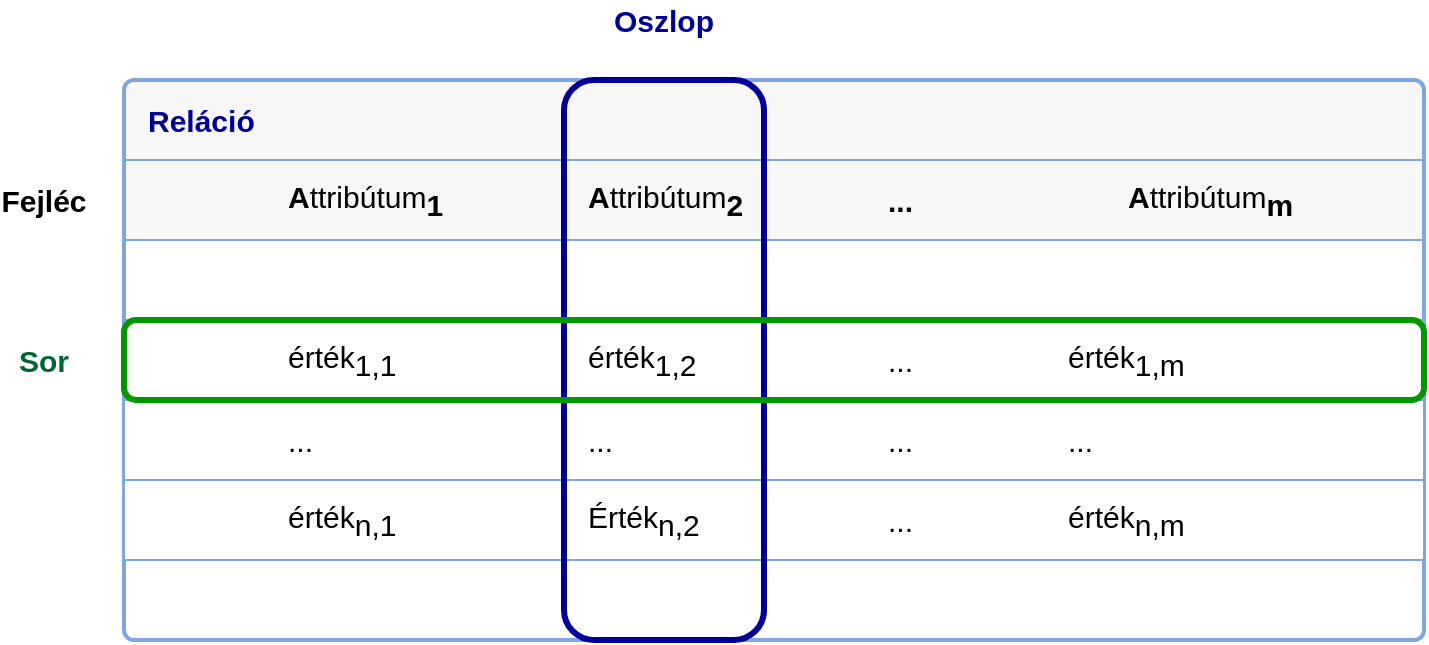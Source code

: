 <mxfile version="12.1.7" type="device" pages="1"><diagram id="SQbIwZK8XQ59uNARyplK" name="Page-1"><mxGraphModel dx="1072" dy="952" grid="1" gridSize="10" guides="1" tooltips="1" connect="1" arrows="1" fold="1" page="1" pageScale="1" pageWidth="850" pageHeight="1100" math="0" shadow="0"><root><mxCell id="0"/><mxCell id="1" parent="0"/><mxCell id="Xb68Da2k7YoaTOBOFLmS-1" value="" style="html=1;shadow=0;dashed=0;shape=mxgraph.bootstrap.rrect;rSize=5;strokeColor=#7EA6E0;fillColor=#ffffff;whiteSpace=wrap;fontColor=#000000;strokeWidth=2;fontSize=15;" vertex="1" parent="1"><mxGeometry x="80" y="60" width="650" height="280" as="geometry"/></mxCell><mxCell id="Xb68Da2k7YoaTOBOFLmS-2" value="&lt;font color=&quot;#000099&quot; style=&quot;font-size: 15px;&quot;&gt;Reláció&lt;/font&gt;" style="html=1;shadow=0;dashed=0;shape=mxgraph.bootstrap.topButton;rSize=5;strokeColor=inherit;fillColor=#000000;fillOpacity=3;fontColor=#999999;fontSize=15;fontStyle=1;align=left;spacingLeft=10;whiteSpace=wrap;resizeWidth=1;" vertex="1" parent="Xb68Da2k7YoaTOBOFLmS-1"><mxGeometry width="650" height="40" relative="1" as="geometry"/></mxCell><mxCell id="Xb68Da2k7YoaTOBOFLmS-4" value="" style="html=1;shadow=0;dashed=0;shape=mxgraph.bootstrap.rect;strokeColor=inherit;fillColor=#000000;fillOpacity=3;whiteSpace=wrap;resizeWidth=1;fontSize=15;" vertex="1" parent="Xb68Da2k7YoaTOBOFLmS-1"><mxGeometry width="650" height="40" relative="1" as="geometry"><mxPoint y="40" as="offset"/></mxGeometry></mxCell><mxCell id="Xb68Da2k7YoaTOBOFLmS-6" value="A&lt;span style=&quot;font-weight: normal; font-size: 15px;&quot;&gt;ttribútum&lt;/span&gt;&lt;sub style=&quot;font-size: 15px;&quot;&gt;1&lt;/sub&gt;" style="html=1;shadow=0;dashed=0;shape=mxgraph.bootstrap.rect;strokeColor=none;fillColor=none;fontSize=15;fontStyle=1;align=left;whiteSpace=wrap;resizeHeight=1;" vertex="1" parent="Xb68Da2k7YoaTOBOFLmS-4"><mxGeometry width="150" height="40" relative="1" as="geometry"><mxPoint x="80" as="offset"/></mxGeometry></mxCell><mxCell id="Xb68Da2k7YoaTOBOFLmS-7" value="A&lt;span style=&quot;font-weight: normal; font-size: 15px;&quot;&gt;ttribútum&lt;/span&gt;&lt;sub style=&quot;font-size: 15px;&quot;&gt;2&lt;/sub&gt;" style="html=1;shadow=0;dashed=0;shape=mxgraph.bootstrap.rect;strokeColor=none;fillColor=none;fontSize=15;fontStyle=1;align=left;whiteSpace=wrap;resizeHeight=1;" vertex="1" parent="Xb68Da2k7YoaTOBOFLmS-4"><mxGeometry width="150" height="40" relative="1" as="geometry"><mxPoint x="230" as="offset"/></mxGeometry></mxCell><mxCell id="Xb68Da2k7YoaTOBOFLmS-8" value="..." style="html=1;shadow=0;dashed=0;shape=mxgraph.bootstrap.rect;strokeColor=none;fillColor=none;fontSize=15;fontStyle=1;align=left;whiteSpace=wrap;resizeHeight=1;" vertex="1" parent="Xb68Da2k7YoaTOBOFLmS-4"><mxGeometry width="150" height="40" relative="1" as="geometry"><mxPoint x="380" as="offset"/></mxGeometry></mxCell><mxCell id="Xb68Da2k7YoaTOBOFLmS-9" value="A&lt;span style=&quot;font-weight: normal; font-size: 15px;&quot;&gt;ttribútum&lt;/span&gt;&lt;span style=&quot;font-size: 15px;&quot;&gt;&lt;sub style=&quot;font-size: 15px;&quot;&gt;m&lt;/sub&gt;&lt;/span&gt;" style="html=1;shadow=0;dashed=0;shape=mxgraph.bootstrap.rect;strokeColor=none;fillColor=none;fontSize=15;fontStyle=1;align=left;whiteSpace=wrap;resizeHeight=1;" vertex="1" parent="Xb68Da2k7YoaTOBOFLmS-4"><mxGeometry width="100" height="40" relative="1" as="geometry"><mxPoint x="500" as="offset"/></mxGeometry></mxCell><mxCell id="Xb68Da2k7YoaTOBOFLmS-35" value="" style="strokeColor=inherit;fillColor=inherit;gradientColor=inherit;html=1;shadow=0;dashed=0;shape=mxgraph.bootstrap.rect;whiteSpace=wrap;resizeWidth=1;fontSize=15;" vertex="1" parent="Xb68Da2k7YoaTOBOFLmS-1"><mxGeometry y="160" width="650" height="40" as="geometry"><mxPoint y="80" as="offset"/></mxGeometry></mxCell><mxCell id="Xb68Da2k7YoaTOBOFLmS-37" value="..." style="html=1;shadow=0;dashed=0;shape=mxgraph.bootstrap.rect;strokeColor=none;fillColor=none;fontSize=15;align=left;whiteSpace=wrap;resizeHeight=1;" vertex="1" parent="Xb68Da2k7YoaTOBOFLmS-35"><mxGeometry width="150" height="40" relative="1" as="geometry"><mxPoint x="80" as="offset"/></mxGeometry></mxCell><mxCell id="Xb68Da2k7YoaTOBOFLmS-38" value="..." style="html=1;shadow=0;dashed=0;shape=mxgraph.bootstrap.rect;strokeColor=none;fillColor=none;fontSize=15;align=left;whiteSpace=wrap;resizeHeight=1;" vertex="1" parent="Xb68Da2k7YoaTOBOFLmS-35"><mxGeometry width="150" height="40" relative="1" as="geometry"><mxPoint x="230" as="offset"/></mxGeometry></mxCell><mxCell id="Xb68Da2k7YoaTOBOFLmS-39" value="..." style="html=1;shadow=0;dashed=0;shape=mxgraph.bootstrap.rect;strokeColor=none;fillColor=none;fontSize=15;align=left;whiteSpace=wrap;resizeHeight=1;" vertex="1" parent="Xb68Da2k7YoaTOBOFLmS-35"><mxGeometry width="150" height="40" relative="1" as="geometry"><mxPoint x="380" as="offset"/></mxGeometry></mxCell><mxCell id="Xb68Da2k7YoaTOBOFLmS-40" value="..." style="html=1;shadow=0;dashed=0;shape=mxgraph.bootstrap.rect;strokeColor=none;fillColor=none;fontSize=15;align=left;whiteSpace=wrap;resizeHeight=1;" vertex="1" parent="Xb68Da2k7YoaTOBOFLmS-35"><mxGeometry x="390" width="121.875" height="40" as="geometry"><mxPoint x="80" as="offset"/></mxGeometry></mxCell><mxCell id="Xb68Da2k7YoaTOBOFLmS-11" value="" style="strokeColor=inherit;fillColor=inherit;gradientColor=inherit;html=1;shadow=0;dashed=0;shape=mxgraph.bootstrap.rect;whiteSpace=wrap;resizeWidth=1;fontSize=15;" vertex="1" parent="Xb68Da2k7YoaTOBOFLmS-1"><mxGeometry width="650" height="40" relative="1" as="geometry"><mxPoint y="120" as="offset"/></mxGeometry></mxCell><mxCell id="Xb68Da2k7YoaTOBOFLmS-13" value="érték&lt;sub style=&quot;font-size: 15px&quot;&gt;1,1&lt;/sub&gt;" style="html=1;shadow=0;dashed=0;shape=mxgraph.bootstrap.rect;strokeColor=none;fillColor=none;fontSize=15;align=left;whiteSpace=wrap;resizeHeight=1;" vertex="1" parent="Xb68Da2k7YoaTOBOFLmS-11"><mxGeometry width="150" height="40" relative="1" as="geometry"><mxPoint x="80" as="offset"/></mxGeometry></mxCell><mxCell id="Xb68Da2k7YoaTOBOFLmS-14" value="érték&lt;sub style=&quot;font-size: 15px&quot;&gt;1,2&lt;/sub&gt;" style="html=1;shadow=0;dashed=0;shape=mxgraph.bootstrap.rect;strokeColor=none;fillColor=none;fontSize=15;align=left;whiteSpace=wrap;resizeHeight=1;" vertex="1" parent="Xb68Da2k7YoaTOBOFLmS-11"><mxGeometry width="150" height="40" relative="1" as="geometry"><mxPoint x="230" as="offset"/></mxGeometry></mxCell><mxCell id="Xb68Da2k7YoaTOBOFLmS-15" value="..." style="html=1;shadow=0;dashed=0;shape=mxgraph.bootstrap.rect;strokeColor=none;fillColor=none;fontSize=15;align=left;whiteSpace=wrap;resizeHeight=1;" vertex="1" parent="Xb68Da2k7YoaTOBOFLmS-11"><mxGeometry width="150" height="40" relative="1" as="geometry"><mxPoint x="380" as="offset"/></mxGeometry></mxCell><mxCell id="Xb68Da2k7YoaTOBOFLmS-33" value="érték&lt;sub style=&quot;font-size: 15px&quot;&gt;1,m&lt;/sub&gt;" style="html=1;shadow=0;dashed=0;shape=mxgraph.bootstrap.rect;strokeColor=none;fillColor=none;fontSize=15;align=left;whiteSpace=wrap;resizeHeight=1;" vertex="1" parent="Xb68Da2k7YoaTOBOFLmS-11"><mxGeometry x="390" width="121.875" height="40" as="geometry"><mxPoint x="80" as="offset"/></mxGeometry></mxCell><mxCell id="Xb68Da2k7YoaTOBOFLmS-41" value="" style="strokeColor=inherit;fillColor=inherit;gradientColor=inherit;html=1;shadow=0;dashed=0;shape=mxgraph.bootstrap.rect;whiteSpace=wrap;resizeWidth=1;fontSize=15;" vertex="1" parent="Xb68Da2k7YoaTOBOFLmS-1"><mxGeometry y="200" width="650" height="40" as="geometry"><mxPoint y="80" as="offset"/></mxGeometry></mxCell><mxCell id="Xb68Da2k7YoaTOBOFLmS-43" value="érték&lt;sub style=&quot;font-size: 15px&quot;&gt;n,1&lt;/sub&gt;" style="html=1;shadow=0;dashed=0;shape=mxgraph.bootstrap.rect;strokeColor=none;fillColor=none;fontSize=15;align=left;whiteSpace=wrap;resizeHeight=1;" vertex="1" parent="Xb68Da2k7YoaTOBOFLmS-41"><mxGeometry width="150" height="40" relative="1" as="geometry"><mxPoint x="80" as="offset"/></mxGeometry></mxCell><mxCell id="Xb68Da2k7YoaTOBOFLmS-44" value="Érték&lt;sub style=&quot;font-size: 15px;&quot;&gt;n,2&lt;/sub&gt;" style="html=1;shadow=0;dashed=0;shape=mxgraph.bootstrap.rect;strokeColor=none;fillColor=none;fontSize=15;align=left;whiteSpace=wrap;resizeHeight=1;" vertex="1" parent="Xb68Da2k7YoaTOBOFLmS-41"><mxGeometry width="150" height="40" relative="1" as="geometry"><mxPoint x="230" as="offset"/></mxGeometry></mxCell><mxCell id="Xb68Da2k7YoaTOBOFLmS-45" value="..." style="html=1;shadow=0;dashed=0;shape=mxgraph.bootstrap.rect;strokeColor=none;fillColor=none;fontSize=15;align=left;whiteSpace=wrap;resizeHeight=1;" vertex="1" parent="Xb68Da2k7YoaTOBOFLmS-41"><mxGeometry width="150" height="40" relative="1" as="geometry"><mxPoint x="380" as="offset"/></mxGeometry></mxCell><mxCell id="Xb68Da2k7YoaTOBOFLmS-46" value="érték&lt;sub style=&quot;font-size: 15px&quot;&gt;n,m&lt;/sub&gt;" style="html=1;shadow=0;dashed=0;shape=mxgraph.bootstrap.rect;strokeColor=none;fillColor=none;fontSize=15;align=left;whiteSpace=wrap;resizeHeight=1;" vertex="1" parent="Xb68Da2k7YoaTOBOFLmS-41"><mxGeometry x="390" width="121.875" height="40" as="geometry"><mxPoint x="80" as="offset"/></mxGeometry></mxCell><mxCell id="Xb68Da2k7YoaTOBOFLmS-53" value="" style="rounded=1;whiteSpace=wrap;html=1;fillColor=none;strokeColor=#000099;strokeWidth=3;fontSize=15;" vertex="1" parent="1"><mxGeometry x="300" y="60" width="100" height="280" as="geometry"/></mxCell><mxCell id="Xb68Da2k7YoaTOBOFLmS-54" value="&lt;b style=&quot;font-size: 15px;&quot;&gt;&lt;font style=&quot;font-size: 15px;&quot;&gt;Oszlop&lt;/font&gt;&lt;/b&gt;" style="text;html=1;strokeColor=none;fillColor=none;align=center;verticalAlign=middle;whiteSpace=wrap;rounded=0;opacity=50;fontColor=#000099;fontSize=15;" vertex="1" parent="1"><mxGeometry x="330" y="20" width="40" height="20" as="geometry"/></mxCell><mxCell id="Xb68Da2k7YoaTOBOFLmS-55" value="&lt;b style=&quot;font-size: 15px;&quot;&gt;&lt;font style=&quot;font-size: 15px;&quot;&gt;Sor&lt;/font&gt;&lt;/b&gt;" style="text;html=1;strokeColor=none;fillColor=none;align=center;verticalAlign=middle;whiteSpace=wrap;rounded=0;opacity=50;fontColor=#006633;fontSize=15;" vertex="1" parent="1"><mxGeometry x="20" y="190" width="40" height="20" as="geometry"/></mxCell><mxCell id="Xb68Da2k7YoaTOBOFLmS-56" value="" style="rounded=1;whiteSpace=wrap;html=1;fillColor=none;strokeColor=#009900;strokeWidth=3;fontSize=15;" vertex="1" parent="1"><mxGeometry x="80" y="180" width="650" height="40" as="geometry"/></mxCell><mxCell id="Xb68Da2k7YoaTOBOFLmS-57" value="&lt;b style=&quot;font-size: 15px;&quot;&gt;&lt;font style=&quot;font-size: 15px;&quot;&gt;Fejléc&lt;/font&gt;&lt;/b&gt;" style="text;html=1;strokeColor=none;fillColor=none;align=center;verticalAlign=middle;whiteSpace=wrap;rounded=0;opacity=50;fontColor=#000000;fontSize=15;" vertex="1" parent="1"><mxGeometry x="20" y="110" width="40" height="20" as="geometry"/></mxCell></root></mxGraphModel></diagram></mxfile>
